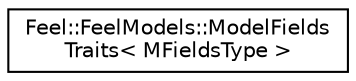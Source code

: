 digraph "Graphical Class Hierarchy"
{
 // LATEX_PDF_SIZE
  edge [fontname="Helvetica",fontsize="10",labelfontname="Helvetica",labelfontsize="10"];
  node [fontname="Helvetica",fontsize="10",shape=record];
  rankdir="LR";
  Node0 [label="Feel::FeelModels::ModelFields\lTraits\< MFieldsType \>",height=0.2,width=0.4,color="black", fillcolor="white", style="filled",URL="$structFeel_1_1FeelModels_1_1ModelFieldsTraits.html",tooltip=" "];
}
